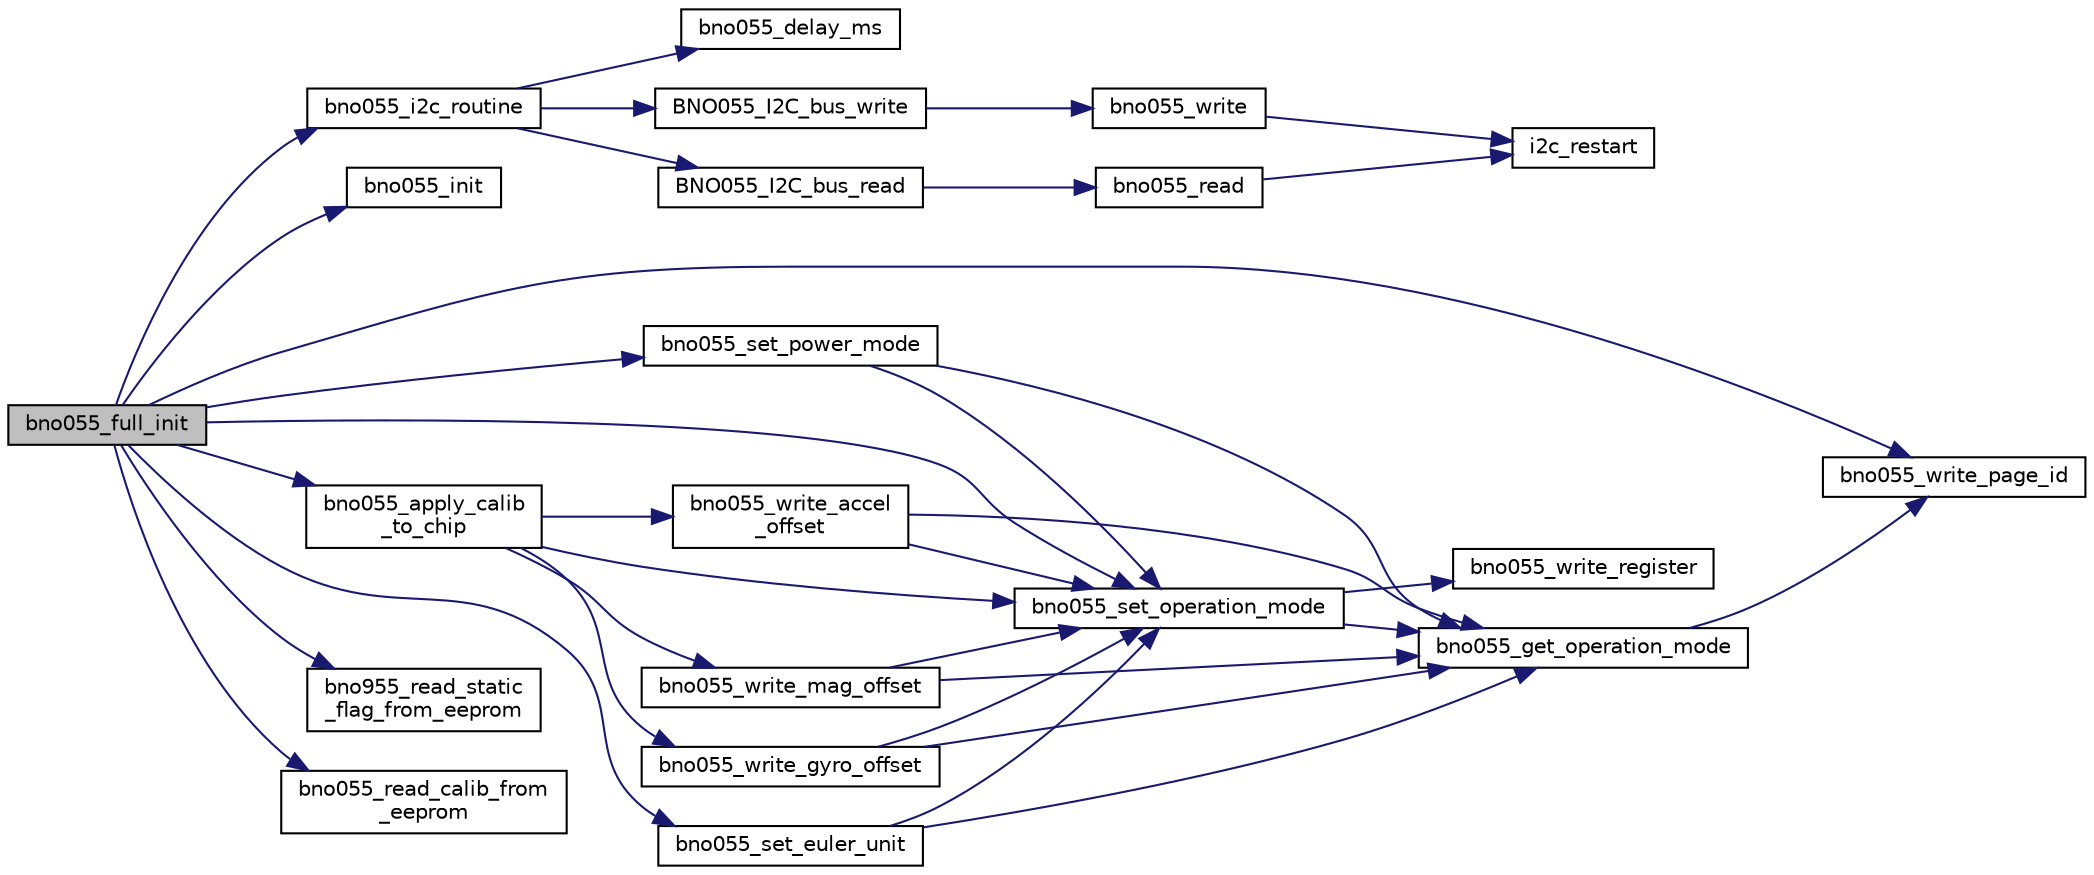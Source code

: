 digraph "bno055_full_init"
{
  edge [fontname="Helvetica",fontsize="10",labelfontname="Helvetica",labelfontsize="10"];
  node [fontname="Helvetica",fontsize="10",shape=record];
  rankdir="LR";
  Node1 [label="bno055_full_init",height=0.2,width=0.4,color="black", fillcolor="grey75", style="filled", fontcolor="black"];
  Node1 -> Node2 [color="midnightblue",fontsize="10",style="solid",fontname="Helvetica"];
  Node2 [label="bno055_i2c_routine",height=0.2,width=0.4,color="black", fillcolor="white", style="filled",URL="$group___b_n_o055.html#gac762bf4f77376dc35799b853d00a95c7"];
  Node2 -> Node3 [color="midnightblue",fontsize="10",style="solid",fontname="Helvetica"];
  Node3 [label="BNO055_I2C_bus_write",height=0.2,width=0.4,color="black", fillcolor="white", style="filled",URL="$group___b_n_o055.html#ga6a1eeefef56eda6f0c963e317706f617"];
  Node3 -> Node4 [color="midnightblue",fontsize="10",style="solid",fontname="Helvetica"];
  Node4 [label="bno055_write",height=0.2,width=0.4,color="black", fillcolor="white", style="filled",URL="$group___b_n_o055.html#ga8580976177afa8089fd8262e5e59a257"];
  Node4 -> Node5 [color="midnightblue",fontsize="10",style="solid",fontname="Helvetica"];
  Node5 [label="i2c_restart",height=0.2,width=0.4,color="black", fillcolor="white", style="filled",URL="$group___b_n_o055.html#ga2bcb21315e7745d07d64fb64d2c0cfd7"];
  Node2 -> Node6 [color="midnightblue",fontsize="10",style="solid",fontname="Helvetica"];
  Node6 [label="BNO055_I2C_bus_read",height=0.2,width=0.4,color="black", fillcolor="white", style="filled",URL="$group___b_n_o055.html#ga0d3c7c3e0c8b54e34752989b5bdc36d1"];
  Node6 -> Node7 [color="midnightblue",fontsize="10",style="solid",fontname="Helvetica"];
  Node7 [label="bno055_read",height=0.2,width=0.4,color="black", fillcolor="white", style="filled",URL="$group___b_n_o055.html#gace7496b19e1ddbbe483df67155b21b46"];
  Node7 -> Node5 [color="midnightblue",fontsize="10",style="solid",fontname="Helvetica"];
  Node2 -> Node8 [color="midnightblue",fontsize="10",style="solid",fontname="Helvetica"];
  Node8 [label="bno055_delay_ms",height=0.2,width=0.4,color="black", fillcolor="white", style="filled",URL="$group___b_n_o055.html#gabba4dd15173a18edbbafe674bb2aad58"];
  Node1 -> Node9 [color="midnightblue",fontsize="10",style="solid",fontname="Helvetica"];
  Node9 [label="bno055_init",height=0.2,width=0.4,color="black", fillcolor="white", style="filled",URL="$bno055_8h.html#a937c05aec084b10d480b73c35a41d294",tooltip="This API is used for initialize bus read, bus write function pointers,device address,accel revision id, gyro revision id mag revision id, software revision id, boot loader revision id and page id. "];
  Node1 -> Node10 [color="midnightblue",fontsize="10",style="solid",fontname="Helvetica"];
  Node10 [label="bno055_set_power_mode",height=0.2,width=0.4,color="black", fillcolor="white", style="filled",URL="$bno055_8h.html#a4672de8a3ce4ca0ca5d9297b73caf634",tooltip="This API used to write the power mode from register from 0x3E bit 0 to 1. "];
  Node10 -> Node11 [color="midnightblue",fontsize="10",style="solid",fontname="Helvetica"];
  Node11 [label="bno055_get_operation_mode",height=0.2,width=0.4,color="black", fillcolor="white", style="filled",URL="$bno055_8h.html#a610cc17a4638c57f2cc4352280ca418b",tooltip="This API used to read the operation mode from register from 0x3D bit 0 to 3. "];
  Node11 -> Node12 [color="midnightblue",fontsize="10",style="solid",fontname="Helvetica"];
  Node12 [label="bno055_write_page_id",height=0.2,width=0.4,color="black", fillcolor="white", style="filled",URL="$bno055_8h.html#aba65b8682ba0645b5b9ab0ea64eb4c7e",tooltip="This API used to write the page id register 0x07. "];
  Node10 -> Node13 [color="midnightblue",fontsize="10",style="solid",fontname="Helvetica"];
  Node13 [label="bno055_set_operation_mode",height=0.2,width=0.4,color="black", fillcolor="white", style="filled",URL="$bno055_8h.html#a42db870e00f008575aa5dbafa60bf927",tooltip="This API used to write the operation mode from register from 0x3D bit 0 to 3. "];
  Node13 -> Node11 [color="midnightblue",fontsize="10",style="solid",fontname="Helvetica"];
  Node13 -> Node14 [color="midnightblue",fontsize="10",style="solid",fontname="Helvetica"];
  Node14 [label="bno055_write_register",height=0.2,width=0.4,color="black", fillcolor="white", style="filled",URL="$bno055_8h.html#adbdf24752c36e42a7c957dfc32c8a6e3",tooltip="This API gives data to the given register and the data is written in the corresponding register addre..."];
  Node1 -> Node15 [color="midnightblue",fontsize="10",style="solid",fontname="Helvetica"];
  Node15 [label="bno955_read_static\l_flag_from_eeprom",height=0.2,width=0.4,color="black", fillcolor="white", style="filled",URL="$group___b_n_o055.html#gaa5fec38d6349f5d6baad80921a68ee09"];
  Node1 -> Node16 [color="midnightblue",fontsize="10",style="solid",fontname="Helvetica"];
  Node16 [label="bno055_read_calib_from\l_eeprom",height=0.2,width=0.4,color="black", fillcolor="white", style="filled",URL="$group___b_n_o055.html#ga3a5ae7cf696fc2b063d78fffc479c9ad"];
  Node1 -> Node17 [color="midnightblue",fontsize="10",style="solid",fontname="Helvetica"];
  Node17 [label="bno055_apply_calib\l_to_chip",height=0.2,width=0.4,color="black", fillcolor="white", style="filled",URL="$group___b_n_o055.html#ga0e70be560d33aad003518cef1a178894"];
  Node17 -> Node13 [color="midnightblue",fontsize="10",style="solid",fontname="Helvetica"];
  Node17 -> Node18 [color="midnightblue",fontsize="10",style="solid",fontname="Helvetica"];
  Node18 [label="bno055_write_mag_offset",height=0.2,width=0.4,color="black", fillcolor="white", style="filled",URL="$bno055_8h.html#a4451bc51bdae01817675fa8901571f0e",tooltip="This API is used to read mag offset offset form register 0x69 to 0x6A. "];
  Node18 -> Node11 [color="midnightblue",fontsize="10",style="solid",fontname="Helvetica"];
  Node18 -> Node13 [color="midnightblue",fontsize="10",style="solid",fontname="Helvetica"];
  Node17 -> Node19 [color="midnightblue",fontsize="10",style="solid",fontname="Helvetica"];
  Node19 [label="bno055_write_gyro_offset",height=0.2,width=0.4,color="black", fillcolor="white", style="filled",URL="$bno055_8h.html#a0c08ce138b7306b9381455202c10f974",tooltip="This API is used to read gyro offset offset form register 0x61 to 0x66. "];
  Node19 -> Node11 [color="midnightblue",fontsize="10",style="solid",fontname="Helvetica"];
  Node19 -> Node13 [color="midnightblue",fontsize="10",style="solid",fontname="Helvetica"];
  Node17 -> Node20 [color="midnightblue",fontsize="10",style="solid",fontname="Helvetica"];
  Node20 [label="bno055_write_accel\l_offset",height=0.2,width=0.4,color="black", fillcolor="white", style="filled",URL="$bno055_8h.html#a0b3cff4a88d5a47acc8f4467c3664ed6",tooltip="This API is used to write accel offset and accel radius offset form register 0x55 to 0x5A and radius ..."];
  Node20 -> Node11 [color="midnightblue",fontsize="10",style="solid",fontname="Helvetica"];
  Node20 -> Node13 [color="midnightblue",fontsize="10",style="solid",fontname="Helvetica"];
  Node1 -> Node13 [color="midnightblue",fontsize="10",style="solid",fontname="Helvetica"];
  Node1 -> Node12 [color="midnightblue",fontsize="10",style="solid",fontname="Helvetica"];
  Node1 -> Node21 [color="midnightblue",fontsize="10",style="solid",fontname="Helvetica"];
  Node21 [label="bno055_set_euler_unit",height=0.2,width=0.4,color="black", fillcolor="white", style="filled",URL="$bno055_8h.html#a4667f68ec64b12f37bcbb914dd68c17e",tooltip="This API used to write the Euler unit from register from 0x3B bit 2. "];
  Node21 -> Node11 [color="midnightblue",fontsize="10",style="solid",fontname="Helvetica"];
  Node21 -> Node13 [color="midnightblue",fontsize="10",style="solid",fontname="Helvetica"];
}
